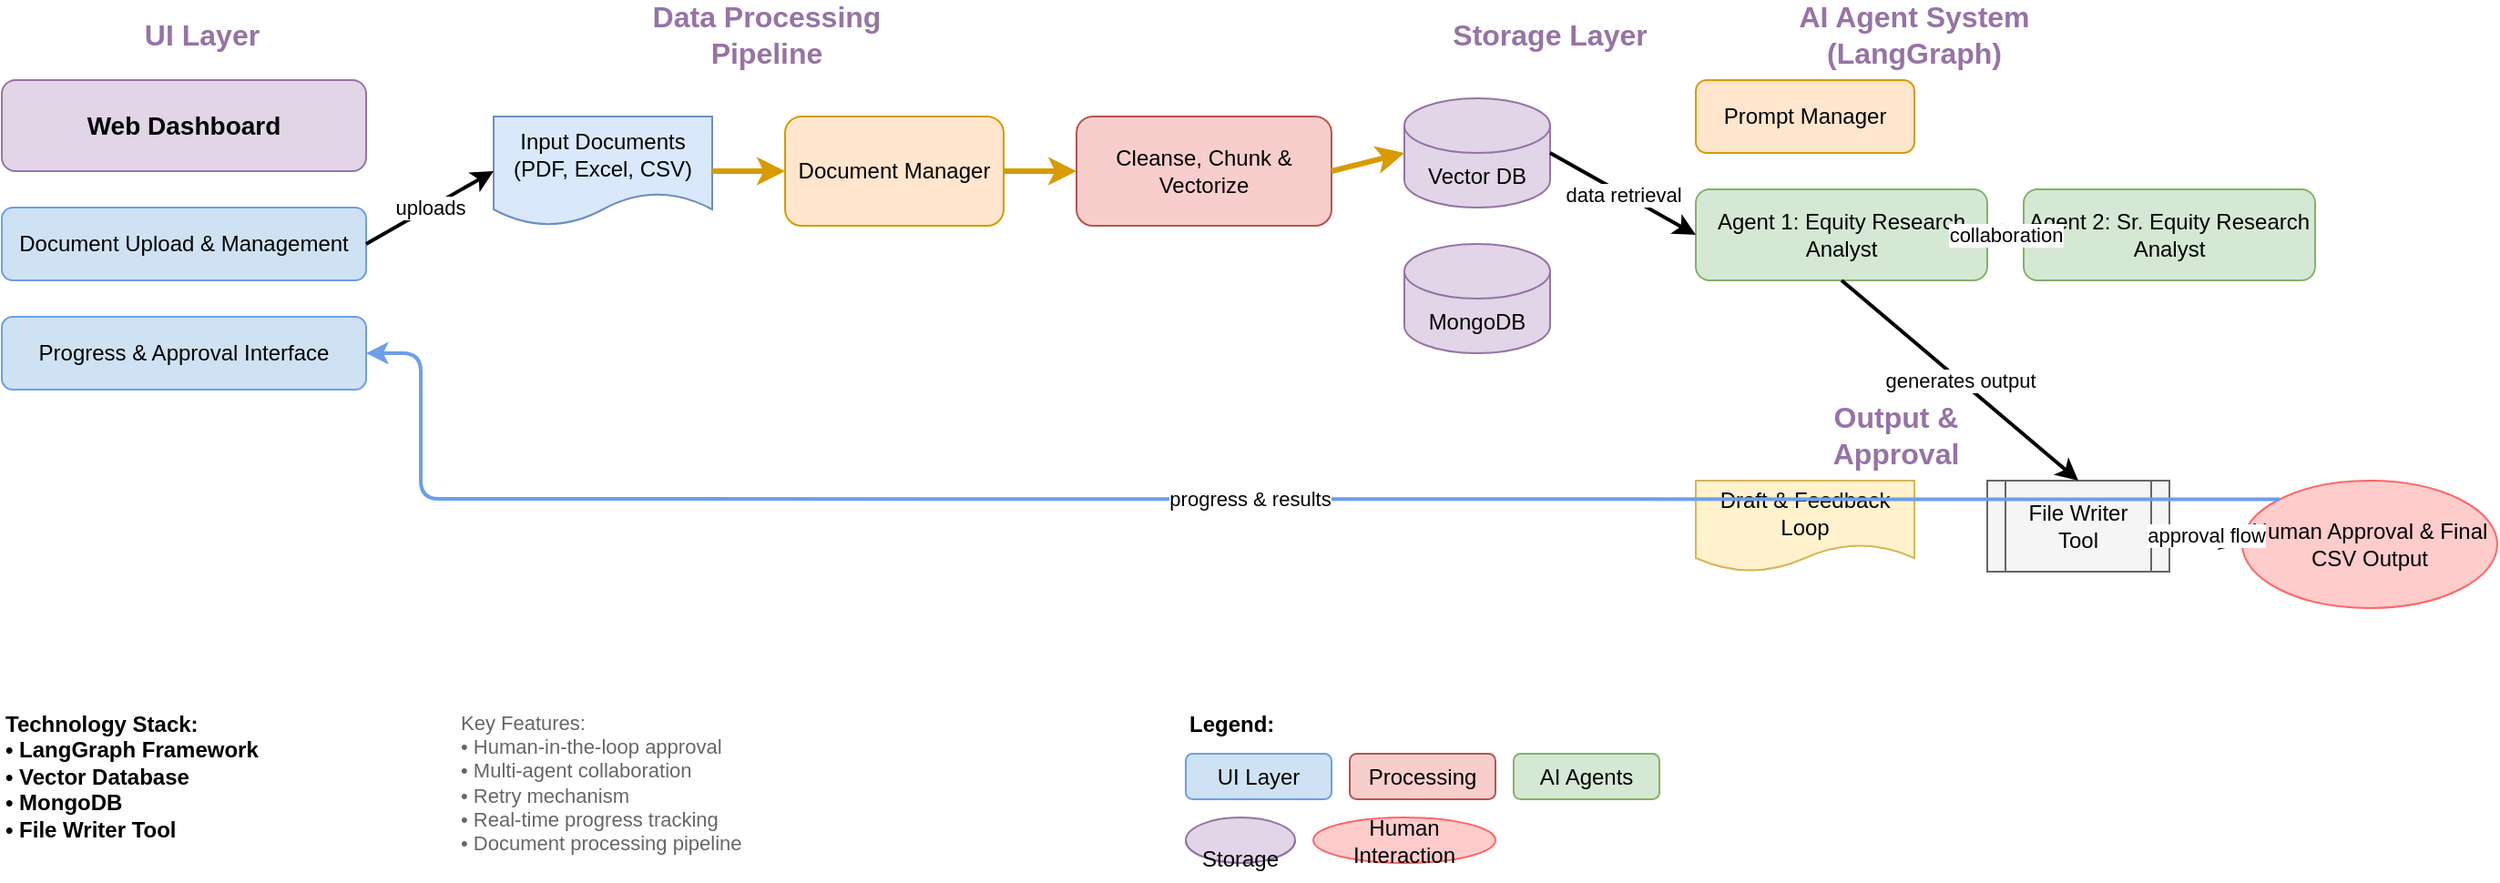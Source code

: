 <mxfile>
    <diagram id="SimplifiedComponentDiagram" name="Multi-Agent AI System - Simplified">
        <mxGraphModel dx="1500" dy="900" grid="1" gridSize="10" guides="1" tooltips="1" connect="1" arrows="1" fold="1" page="1" pageScale="1" pageWidth="1600" pageHeight="1000" math="0" shadow="0">
            <root>
                <mxCell id="0"/>
                <mxCell id="1" parent="0"/>
                
                <!-- UI Layer Section -->
                <mxCell id="2" value="UI Layer" style="text;html=1;strokeColor=none;fillColor=none;align=center;verticalAlign=middle;whiteSpace=wrap;rounded=0;fontSize=16;fontStyle=1;fontColor=#9673a6;" vertex="1" parent="1">
                    <mxGeometry x="120" y="20" width="80" height="30" as="geometry"/>
                </mxCell>
                
                <mxCell id="3" value="Web Dashboard" style="rounded=1;whiteSpace=wrap;html=1;fillColor=#e1d5e7;strokeColor=#9673a6;fontSize=14;fontStyle=1;" vertex="1" parent="1">
                    <mxGeometry x="50" y="60" width="200" height="50" as="geometry"/>
                </mxCell>
                
                <mxCell id="4" value="Document Upload &amp; Management" style="rounded=1;whiteSpace=wrap;html=1;fillColor=#cfe2f3;strokeColor=#6d9eeb;" vertex="1" parent="1">
                    <mxGeometry x="50" y="130" width="200" height="40" as="geometry"/>
                </mxCell>
                
                <mxCell id="5" value="Progress &amp; Approval Interface" style="rounded=1;whiteSpace=wrap;html=1;fillColor=#cfe2f3;strokeColor=#6d9eeb;" vertex="1" parent="1">
                    <mxGeometry x="50" y="190" width="200" height="40" as="geometry"/>
                </mxCell>
                
                <!-- Data Processing Section -->
                <mxCell id="6" value="Data Processing Pipeline" style="text;html=1;strokeColor=none;fillColor=none;align=center;verticalAlign=middle;whiteSpace=wrap;rounded=0;fontSize=16;fontStyle=1;fontColor=#9673a6;" vertex="1" parent="1">
                    <mxGeometry x="380" y="20" width="180" height="30" as="geometry"/>
                </mxCell>
                
                <mxCell id="7" value="Input Documents&#10;(PDF, Excel, CSV)" style="shape=document;whiteSpace=wrap;html=1;boundedLbl=1;fillColor=#dae8fc;strokeColor=#6c8ebf;" vertex="1" parent="1">
                    <mxGeometry x="320" y="80" width="120" height="60" as="geometry"/>
                </mxCell>
                
                <mxCell id="8" value="Document Manager" style="rounded=1;whiteSpace=wrap;html=1;fillColor=#ffe6cc;strokeColor=#d79b00;" vertex="1" parent="1">
                    <mxGeometry x="480" y="80" width="120" height="60" as="geometry"/>
                </mxCell>
                
                <mxCell id="9" value="Cleanse, Chunk &amp; Vectorize" style="rounded=1;whiteSpace=wrap;html=1;fillColor=#f8cecc;strokeColor=#b85450;" vertex="1" parent="1">
                    <mxGeometry x="640" y="80" width="140" height="60" as="geometry"/>
                </mxCell>
                
                <!-- Storage Section -->
                <mxCell id="10" value="Storage Layer" style="text;html=1;strokeColor=none;fillColor=none;align=center;verticalAlign=middle;whiteSpace=wrap;rounded=0;fontSize=16;fontStyle=1;fontColor=#9673a6;" vertex="1" parent="1">
                    <mxGeometry x="840" y="20" width="120" height="30" as="geometry"/>
                </mxCell>
                
                <mxCell id="11" value="Vector DB" style="shape=cylinder3;whiteSpace=wrap;html=1;boundedLbl=1;backgroundOutline=1;size=15;fillColor=#e1d5e7;strokeColor=#9673a6;" vertex="1" parent="1">
                    <mxGeometry x="820" y="70" width="80" height="60" as="geometry"/>
                </mxCell>
                
                <mxCell id="12" value="MongoDB" style="shape=cylinder3;whiteSpace=wrap;html=1;boundedLbl=1;backgroundOutline=1;size=15;fillColor=#e1d5e7;strokeColor=#9673a6;" vertex="1" parent="1">
                    <mxGeometry x="820" y="150" width="80" height="60" as="geometry"/>
                </mxCell>
                
                <!-- AI Agents Section -->
                <mxCell id="13" value="AI Agent System (LangGraph)" style="text;html=1;strokeColor=none;fillColor=none;align=center;verticalAlign=middle;whiteSpace=wrap;rounded=0;fontSize=16;fontStyle=1;fontColor=#9673a6;" vertex="1" parent="1">
                    <mxGeometry x="1000" y="20" width="200" height="30" as="geometry"/>
                </mxCell>
                
                <mxCell id="14" value="Prompt Manager" style="rounded=1;whiteSpace=wrap;html=1;fillColor=#ffe6cc;strokeColor=#d79b00;" vertex="1" parent="1">
                    <mxGeometry x="980" y="60" width="120" height="40" as="geometry"/>
                </mxCell>
                
                <mxCell id="15" value="Agent 1: Equity Research Analyst" style="rounded=1;whiteSpace=wrap;html=1;fillColor=#d5e8d4;strokeColor=#82b366;" vertex="1" parent="1">
                    <mxGeometry x="980" y="120" width="160" height="50" as="geometry"/>
                </mxCell>
                
                <mxCell id="16" value="Agent 2: Sr. Equity Research Analyst" style="rounded=1;whiteSpace=wrap;html=1;fillColor=#d5e8d4;strokeColor=#82b366;" vertex="1" parent="1">
                    <mxGeometry x="1160" y="120" width="160" height="50" as="geometry"/>
                </mxCell>
                
                <!-- Output Section -->
                <mxCell id="17" value="Output &amp; Approval" style="text;html=1;strokeColor=none;fillColor=none;align=center;verticalAlign=middle;whiteSpace=wrap;rounded=0;fontSize=16;fontStyle=1;fontColor=#9673a6;" vertex="1" parent="1">
                    <mxGeometry x="1020" y="240" width="140" height="30" as="geometry"/>
                </mxCell>
                
                <mxCell id="18" value="Draft &amp; Feedback Loop" style="shape=document;whiteSpace=wrap;html=1;boundedLbl=1;fillColor=#fff2cc;strokeColor=#d6b656;" vertex="1" parent="1">
                    <mxGeometry x="980" y="280" width="120" height="50" as="geometry"/>
                </mxCell>
                
                <mxCell id="19" value="File Writer Tool" style="shape=process;whiteSpace=wrap;html=1;backgroundOutline=1;fillColor=#f5f5f5;strokeColor=#666666;" vertex="1" parent="1">
                    <mxGeometry x="1140" y="280" width="100" height="50" as="geometry"/>
                </mxCell>
                
                <mxCell id="20" value="Human Approval &amp; Final CSV Output" style="ellipse;whiteSpace=wrap;html=1;fillColor=#ffcccc;strokeColor=#ff6666;" vertex="1" parent="1">
                    <mxGeometry x="1280" y="280" width="140" height="70" as="geometry"/>
                </mxCell>
                
                <!-- Main Data Flow Arrows (Simplified) -->
                <!-- UI to Documents -->
                <mxCell id="21" value="uploads" style="endArrow=classic;html=1;exitX=1;exitY=0.5;exitDx=0;exitDy=0;entryX=0;entryY=0.5;entryDx=0;entryDy=0;strokeWidth=2;" edge="1" parent="1" source="4" target="7">
                    <mxGeometry width="50" height="50" relative="1" as="geometry">
                        <mxPoint x="260" y="150" as="sourcePoint"/>
                        <mxPoint x="320" y="110" as="targetPoint"/>
                    </mxGeometry>
                </mxCell>
                
                <!-- Main Processing Pipeline -->
                <mxCell id="22" value="" style="endArrow=classic;html=1;exitX=1;exitY=0.5;exitDx=0;exitDy=0;entryX=0;entryY=0.5;entryDx=0;entryDy=0;strokeWidth=3;strokeColor=#d79b00;" edge="1" parent="1" source="7" target="8">
                    <mxGeometry width="50" height="50" relative="1" as="geometry">
                        <mxPoint x="450" y="110" as="sourcePoint"/>
                        <mxPoint x="480" y="110" as="targetPoint"/>
                    </mxGeometry>
                </mxCell>
                
                <mxCell id="23" value="" style="endArrow=classic;html=1;exitX=1;exitY=0.5;exitDx=0;exitDy=0;entryX=0;entryY=0.5;entryDx=0;entryDy=0;strokeWidth=3;strokeColor=#d79b00;" edge="1" parent="1" source="8" target="9">
                    <mxGeometry width="50" height="50" relative="1" as="geometry">
                        <mxPoint x="610" y="110" as="sourcePoint"/>
                        <mxPoint x="640" y="110" as="targetPoint"/>
                    </mxGeometry>
                </mxCell>
                
                <mxCell id="24" value="" style="endArrow=classic;html=1;exitX=1;exitY=0.5;exitDx=0;exitDy=0;entryX=0;entryY=0.5;entryDx=0;entryDy=0;strokeWidth=3;strokeColor=#d79b00;" edge="1" parent="1" source="9" target="11">
                    <mxGeometry width="50" height="50" relative="1" as="geometry">
                        <mxPoint x="790" y="110" as="sourcePoint"/>
                        <mxPoint x="820" y="100" as="targetPoint"/>
                    </mxGeometry>
                </mxCell>
                
                <!-- Storage to Agents -->
                <mxCell id="25" value="data retrieval" style="endArrow=classic;html=1;exitX=1;exitY=0.5;exitDx=0;exitDy=0;entryX=0;entryY=0.5;entryDx=0;entryDy=0;strokeWidth=2;" edge="1" parent="1" source="11" target="15">
                    <mxGeometry width="50" height="50" relative="1" as="geometry">
                        <mxPoint x="910" y="100" as="sourcePoint"/>
                        <mxPoint x="980" y="145" as="targetPoint"/>
                    </mxGeometry>
                </mxCell>
                
                <!-- Agents Workflow -->
                <mxCell id="26" value="collaboration" style="endArrow=classic;html=1;exitX=1;exitY=0.5;exitDx=0;exitDy=0;entryX=0;entryY=0.5;entryDx=0;entryDy=0;strokeWidth=2;" edge="1" parent="1" source="15" target="16">
                    <mxGeometry width="50" height="50" relative="1" as="geometry">
                        <mxPoint x="1150" y="145" as="sourcePoint"/>
                        <mxPoint x="1160" y="145" as="targetPoint"/>
                    </mxGeometry>
                </mxCell>
                
                <!-- Output Flow -->
                <mxCell id="27" value="generates output" style="endArrow=classic;html=1;exitX=0.5;exitY=1;exitDx=0;exitDy=0;entryX=0.5;entryY=0;entryDx=0;entryDy=0;strokeWidth=2;" edge="1" parent="1" source="15" target="19">
                    <mxGeometry width="50" height="50" relative="1" as="geometry">
                        <mxPoint x="1060" y="180" as="sourcePoint"/>
                        <mxPoint x="1190" y="270" as="targetPoint"/>
                    </mxGeometry>
                </mxCell>
                
                <mxCell id="28" value="approval flow" style="endArrow=classic;html=1;exitX=1;exitY=0.5;exitDx=0;exitDy=0;entryX=0;entryY=0.5;entryDx=0;entryDy=0;strokeWidth=2;" edge="1" parent="1" source="19" target="20">
                    <mxGeometry width="50" height="50" relative="1" as="geometry">
                        <mxPoint x="1250" y="305" as="sourcePoint"/>
                        <mxPoint x="1280" y="315" as="targetPoint"/>
                    </mxGeometry>
                </mxCell>
                
                <!-- UI Progress Updates -->
                <mxCell id="29" value="progress &amp; results" style="endArrow=classic;html=1;exitX=0;exitY=0;exitDx=0;exitDy=0;entryX=1;entryY=0.5;entryDx=0;entryDy=0;strokeWidth=2;strokeColor=#6d9eeb;" edge="1" parent="1" source="20" target="5">
                    <mxGeometry width="50" height="50" relative="1" as="geometry">
                        <mxPoint x="1270" y="290" as="sourcePoint"/>
                        <mxPoint x="260" y="210" as="targetPoint"/>
                        <Array as="points">
                            <mxPoint x="280" y="290"/>
                            <mxPoint x="280" y="210"/>
                        </Array>
                    </mxGeometry>
                </mxCell>
                
                <!-- Technology Stack -->
                <mxCell id="30" value="Technology Stack:&#10;• LangGraph Framework&#10;• Vector Database&#10;• MongoDB&#10;• File Writer Tool" style="text;html=1;strokeColor=none;fillColor=none;align=left;verticalAlign=top;whiteSpace=wrap;rounded=0;fontSize=12;fontStyle=1;" vertex="1" parent="1">
                    <mxGeometry x="50" y="400" width="200" height="100" as="geometry"/>
                </mxCell>
                
                <!-- Workflow Notes -->
                <mxCell id="31" value="Key Features:&#10;• Human-in-the-loop approval&#10;• Multi-agent collaboration&#10;• Retry mechanism&#10;• Real-time progress tracking&#10;• Document processing pipeline" style="text;html=1;strokeColor=none;fillColor=none;align=left;verticalAlign=top;whiteSpace=wrap;rounded=0;fontSize=11;fontColor=#666666;" vertex="1" parent="1">
                    <mxGeometry x="300" y="400" width="250" height="100" as="geometry"/>
                </mxCell>
                
                <!-- Legend -->
                <mxCell id="32" value="Legend:" style="text;html=1;strokeColor=none;fillColor=none;align=left;verticalAlign=top;whiteSpace=wrap;rounded=0;fontSize=12;fontStyle=1;" vertex="1" parent="1">
                    <mxGeometry x="700" y="400" width="60" height="20" as="geometry"/>
                </mxCell>
                
                <mxCell id="33" value="UI Layer" style="rounded=1;whiteSpace=wrap;html=1;fillColor=#cfe2f3;strokeColor=#6d9eeb;" vertex="1" parent="1">
                    <mxGeometry x="700" y="430" width="80" height="25" as="geometry"/>
                </mxCell>
                
                <mxCell id="34" value="Processing" style="rounded=1;whiteSpace=wrap;html=1;fillColor=#f8cecc;strokeColor=#b85450;" vertex="1" parent="1">
                    <mxGeometry x="790" y="430" width="80" height="25" as="geometry"/>
                </mxCell>
                
                <mxCell id="35" value="AI Agents" style="rounded=1;whiteSpace=wrap;html=1;fillColor=#d5e8d4;strokeColor=#82b366;" vertex="1" parent="1">
                    <mxGeometry x="880" y="430" width="80" height="25" as="geometry"/>
                </mxCell>
                
                <mxCell id="36" value="Storage" style="shape=cylinder3;whiteSpace=wrap;html=1;boundedLbl=1;backgroundOutline=1;size=15;fillColor=#e1d5e7;strokeColor=#9673a6;" vertex="1" parent="1">
                    <mxGeometry x="700" y="465" width="60" height="25" as="geometry"/>
                </mxCell>
                
                <mxCell id="37" value="Human Interaction" style="ellipse;whiteSpace=wrap;html=1;fillColor=#ffcccc;strokeColor=#ff6666;" vertex="1" parent="1">
                    <mxGeometry x="770" y="465" width="100" height="25" as="geometry"/>
                </mxCell>
            </root>
        </mxGraphModel>
    </diagram>
</mxfile>
